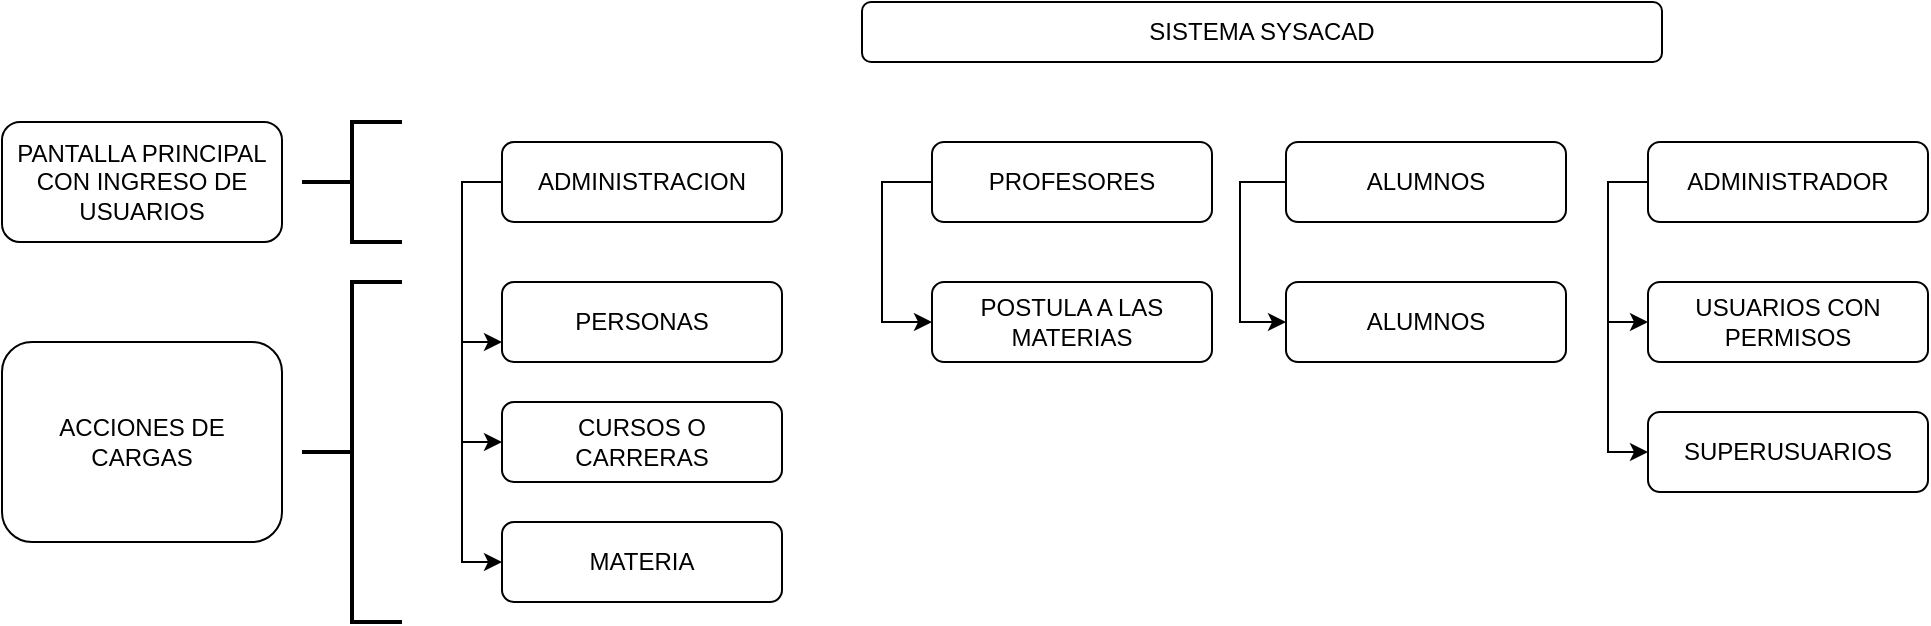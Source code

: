 <mxfile version="14.9.1" type="device"><diagram id="8zjcwb643zSRHkBMLFyt" name="Página-1"><mxGraphModel dx="1848" dy="640" grid="1" gridSize="10" guides="1" tooltips="1" connect="1" arrows="1" fold="1" page="1" pageScale="1" pageWidth="827" pageHeight="1169" math="0" shadow="0"><root><mxCell id="0"/><mxCell id="1" parent="0"/><mxCell id="BctPpK9iA6iTRyEuJiSx-1" value="SISTEMA SYSACAD" style="rounded=1;whiteSpace=wrap;html=1;" vertex="1" parent="1"><mxGeometry x="270" y="50" width="400" height="30" as="geometry"/></mxCell><mxCell id="BctPpK9iA6iTRyEuJiSx-14" style="edgeStyle=orthogonalEdgeStyle;rounded=0;orthogonalLoop=1;jettySize=auto;html=1;entryX=0;entryY=0.75;entryDx=0;entryDy=0;" edge="1" parent="1" source="BctPpK9iA6iTRyEuJiSx-2" target="BctPpK9iA6iTRyEuJiSx-7"><mxGeometry relative="1" as="geometry"><Array as="points"><mxPoint x="70" y="140"/><mxPoint x="70" y="220"/></Array></mxGeometry></mxCell><mxCell id="BctPpK9iA6iTRyEuJiSx-2" value="ADMINISTRACION" style="rounded=1;whiteSpace=wrap;html=1;" vertex="1" parent="1"><mxGeometry x="90" y="120" width="140" height="40" as="geometry"/></mxCell><mxCell id="BctPpK9iA6iTRyEuJiSx-3" value="PROFESORES" style="rounded=1;whiteSpace=wrap;html=1;" vertex="1" parent="1"><mxGeometry x="305" y="120" width="140" height="40" as="geometry"/></mxCell><mxCell id="BctPpK9iA6iTRyEuJiSx-19" style="edgeStyle=orthogonalEdgeStyle;rounded=0;orthogonalLoop=1;jettySize=auto;html=1;entryX=0;entryY=0.5;entryDx=0;entryDy=0;" edge="1" parent="1" source="BctPpK9iA6iTRyEuJiSx-4" target="BctPpK9iA6iTRyEuJiSx-18"><mxGeometry relative="1" as="geometry"><Array as="points"><mxPoint x="459" y="140"/><mxPoint x="459" y="210"/></Array></mxGeometry></mxCell><mxCell id="BctPpK9iA6iTRyEuJiSx-4" value="ALUMNOS" style="rounded=1;whiteSpace=wrap;html=1;" vertex="1" parent="1"><mxGeometry x="482" y="120" width="140" height="40" as="geometry"/></mxCell><mxCell id="BctPpK9iA6iTRyEuJiSx-23" style="edgeStyle=orthogonalEdgeStyle;rounded=0;orthogonalLoop=1;jettySize=auto;html=1;entryX=0;entryY=0.5;entryDx=0;entryDy=0;" edge="1" parent="1" source="BctPpK9iA6iTRyEuJiSx-5" target="BctPpK9iA6iTRyEuJiSx-21"><mxGeometry relative="1" as="geometry"><Array as="points"><mxPoint x="643" y="140"/><mxPoint x="643" y="210"/></Array></mxGeometry></mxCell><mxCell id="BctPpK9iA6iTRyEuJiSx-24" style="edgeStyle=orthogonalEdgeStyle;rounded=0;orthogonalLoop=1;jettySize=auto;html=1;exitX=0;exitY=0.5;exitDx=0;exitDy=0;entryX=0;entryY=0.5;entryDx=0;entryDy=0;" edge="1" parent="1" source="BctPpK9iA6iTRyEuJiSx-5" target="BctPpK9iA6iTRyEuJiSx-22"><mxGeometry relative="1" as="geometry"/></mxCell><mxCell id="BctPpK9iA6iTRyEuJiSx-5" value="ADMINISTRADOR" style="rounded=1;whiteSpace=wrap;html=1;" vertex="1" parent="1"><mxGeometry x="663" y="120" width="140" height="40" as="geometry"/></mxCell><mxCell id="BctPpK9iA6iTRyEuJiSx-7" value="PERSONAS" style="rounded=1;whiteSpace=wrap;html=1;" vertex="1" parent="1"><mxGeometry x="90" y="190" width="140" height="40" as="geometry"/></mxCell><mxCell id="BctPpK9iA6iTRyEuJiSx-8" value="CURSOS O&lt;br&gt;CARRERAS" style="rounded=1;whiteSpace=wrap;html=1;" vertex="1" parent="1"><mxGeometry x="90" y="250" width="140" height="40" as="geometry"/></mxCell><mxCell id="BctPpK9iA6iTRyEuJiSx-9" value="MATERIA" style="rounded=1;whiteSpace=wrap;html=1;" vertex="1" parent="1"><mxGeometry x="90" y="310" width="140" height="40" as="geometry"/></mxCell><mxCell id="BctPpK9iA6iTRyEuJiSx-10" value="" style="strokeWidth=2;html=1;shape=mxgraph.flowchart.annotation_2;align=left;labelPosition=right;pointerEvents=1;" vertex="1" parent="1"><mxGeometry x="-10" y="110" width="50" height="60" as="geometry"/></mxCell><mxCell id="BctPpK9iA6iTRyEuJiSx-11" value="PANTALLA PRINCIPAL CON INGRESO DE USUARIOS" style="rounded=1;whiteSpace=wrap;html=1;" vertex="1" parent="1"><mxGeometry x="-160" y="110" width="140" height="60" as="geometry"/></mxCell><mxCell id="BctPpK9iA6iTRyEuJiSx-12" value="" style="strokeWidth=2;html=1;shape=mxgraph.flowchart.annotation_2;align=left;labelPosition=right;pointerEvents=1;" vertex="1" parent="1"><mxGeometry x="-10" y="190" width="50" height="170" as="geometry"/></mxCell><mxCell id="BctPpK9iA6iTRyEuJiSx-13" value="ACCIONES DE &lt;br&gt;CARGAS" style="rounded=1;whiteSpace=wrap;html=1;" vertex="1" parent="1"><mxGeometry x="-160" y="220" width="140" height="100" as="geometry"/></mxCell><mxCell id="BctPpK9iA6iTRyEuJiSx-15" style="edgeStyle=orthogonalEdgeStyle;rounded=0;orthogonalLoop=1;jettySize=auto;html=1;entryX=0;entryY=0.5;entryDx=0;entryDy=0;" edge="1" parent="1" target="BctPpK9iA6iTRyEuJiSx-8"><mxGeometry relative="1" as="geometry"><mxPoint x="80" y="140" as="sourcePoint"/><mxPoint x="40" y="300" as="targetPoint"/><Array as="points"><mxPoint x="70" y="140"/><mxPoint x="70" y="270"/></Array></mxGeometry></mxCell><mxCell id="BctPpK9iA6iTRyEuJiSx-16" style="edgeStyle=orthogonalEdgeStyle;rounded=0;orthogonalLoop=1;jettySize=auto;html=1;entryX=0;entryY=0.5;entryDx=0;entryDy=0;exitX=0;exitY=0.5;exitDx=0;exitDy=0;" edge="1" parent="1" source="BctPpK9iA6iTRyEuJiSx-2" target="BctPpK9iA6iTRyEuJiSx-9"><mxGeometry relative="1" as="geometry"><mxPoint x="-220" y="150" as="sourcePoint"/><mxPoint x="-290" y="210" as="targetPoint"/></mxGeometry></mxCell><mxCell id="BctPpK9iA6iTRyEuJiSx-17" value="POSTULA A LAS MATERIAS" style="rounded=1;whiteSpace=wrap;html=1;" vertex="1" parent="1"><mxGeometry x="305" y="190" width="140" height="40" as="geometry"/></mxCell><mxCell id="BctPpK9iA6iTRyEuJiSx-18" value="ALUMNOS" style="rounded=1;whiteSpace=wrap;html=1;" vertex="1" parent="1"><mxGeometry x="482" y="190" width="140" height="40" as="geometry"/></mxCell><mxCell id="BctPpK9iA6iTRyEuJiSx-20" style="edgeStyle=orthogonalEdgeStyle;rounded=0;orthogonalLoop=1;jettySize=auto;html=1;entryX=0;entryY=0.5;entryDx=0;entryDy=0;exitX=0;exitY=0.5;exitDx=0;exitDy=0;" edge="1" parent="1" source="BctPpK9iA6iTRyEuJiSx-3" target="BctPpK9iA6iTRyEuJiSx-17"><mxGeometry relative="1" as="geometry"><mxPoint x="260" y="140" as="sourcePoint"/><mxPoint x="260" y="210" as="targetPoint"/><Array as="points"><mxPoint x="280" y="140"/><mxPoint x="280" y="210"/></Array></mxGeometry></mxCell><mxCell id="BctPpK9iA6iTRyEuJiSx-21" value="USUARIOS CON PERMISOS" style="rounded=1;whiteSpace=wrap;html=1;" vertex="1" parent="1"><mxGeometry x="663" y="190" width="140" height="40" as="geometry"/></mxCell><mxCell id="BctPpK9iA6iTRyEuJiSx-22" value="SUPERUSUARIOS" style="rounded=1;whiteSpace=wrap;html=1;" vertex="1" parent="1"><mxGeometry x="663" y="255" width="140" height="40" as="geometry"/></mxCell></root></mxGraphModel></diagram></mxfile>